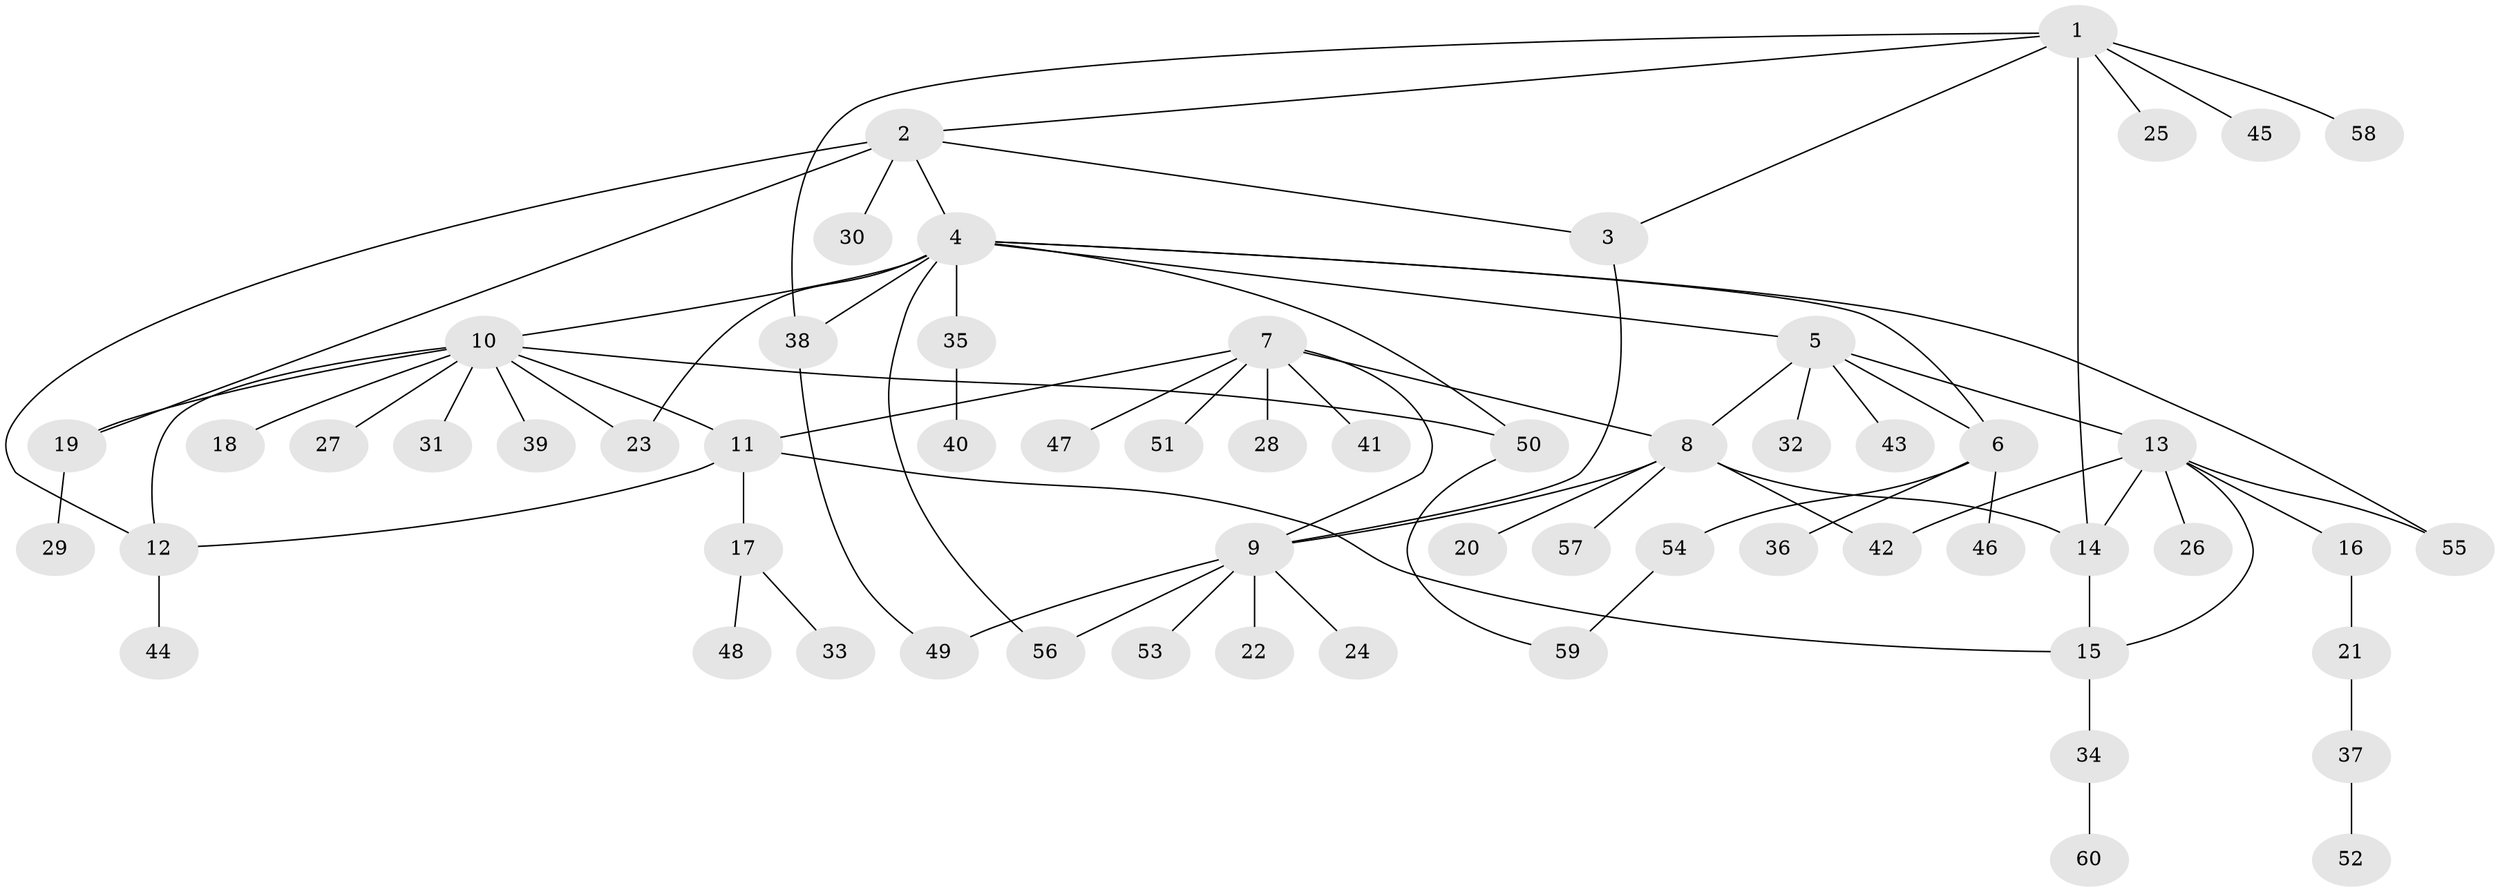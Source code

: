 // Generated by graph-tools (version 1.1) at 2025/37/03/09/25 02:37:16]
// undirected, 60 vertices, 79 edges
graph export_dot {
graph [start="1"]
  node [color=gray90,style=filled];
  1;
  2;
  3;
  4;
  5;
  6;
  7;
  8;
  9;
  10;
  11;
  12;
  13;
  14;
  15;
  16;
  17;
  18;
  19;
  20;
  21;
  22;
  23;
  24;
  25;
  26;
  27;
  28;
  29;
  30;
  31;
  32;
  33;
  34;
  35;
  36;
  37;
  38;
  39;
  40;
  41;
  42;
  43;
  44;
  45;
  46;
  47;
  48;
  49;
  50;
  51;
  52;
  53;
  54;
  55;
  56;
  57;
  58;
  59;
  60;
  1 -- 2;
  1 -- 3;
  1 -- 14;
  1 -- 25;
  1 -- 38;
  1 -- 45;
  1 -- 58;
  2 -- 3;
  2 -- 4;
  2 -- 12;
  2 -- 19;
  2 -- 30;
  3 -- 9;
  4 -- 5;
  4 -- 6;
  4 -- 10;
  4 -- 23;
  4 -- 35;
  4 -- 38;
  4 -- 50;
  4 -- 55;
  4 -- 56;
  5 -- 6;
  5 -- 8;
  5 -- 13;
  5 -- 32;
  5 -- 43;
  6 -- 36;
  6 -- 46;
  6 -- 54;
  7 -- 8;
  7 -- 9;
  7 -- 11;
  7 -- 28;
  7 -- 41;
  7 -- 47;
  7 -- 51;
  8 -- 9;
  8 -- 14;
  8 -- 20;
  8 -- 42;
  8 -- 57;
  9 -- 22;
  9 -- 24;
  9 -- 49;
  9 -- 53;
  9 -- 56;
  10 -- 11;
  10 -- 12;
  10 -- 18;
  10 -- 19;
  10 -- 23;
  10 -- 27;
  10 -- 31;
  10 -- 39;
  10 -- 50;
  11 -- 12;
  11 -- 15;
  11 -- 17;
  12 -- 44;
  13 -- 14;
  13 -- 15;
  13 -- 16;
  13 -- 26;
  13 -- 42;
  13 -- 55;
  14 -- 15;
  15 -- 34;
  16 -- 21;
  17 -- 33;
  17 -- 48;
  19 -- 29;
  21 -- 37;
  34 -- 60;
  35 -- 40;
  37 -- 52;
  38 -- 49;
  50 -- 59;
  54 -- 59;
}
